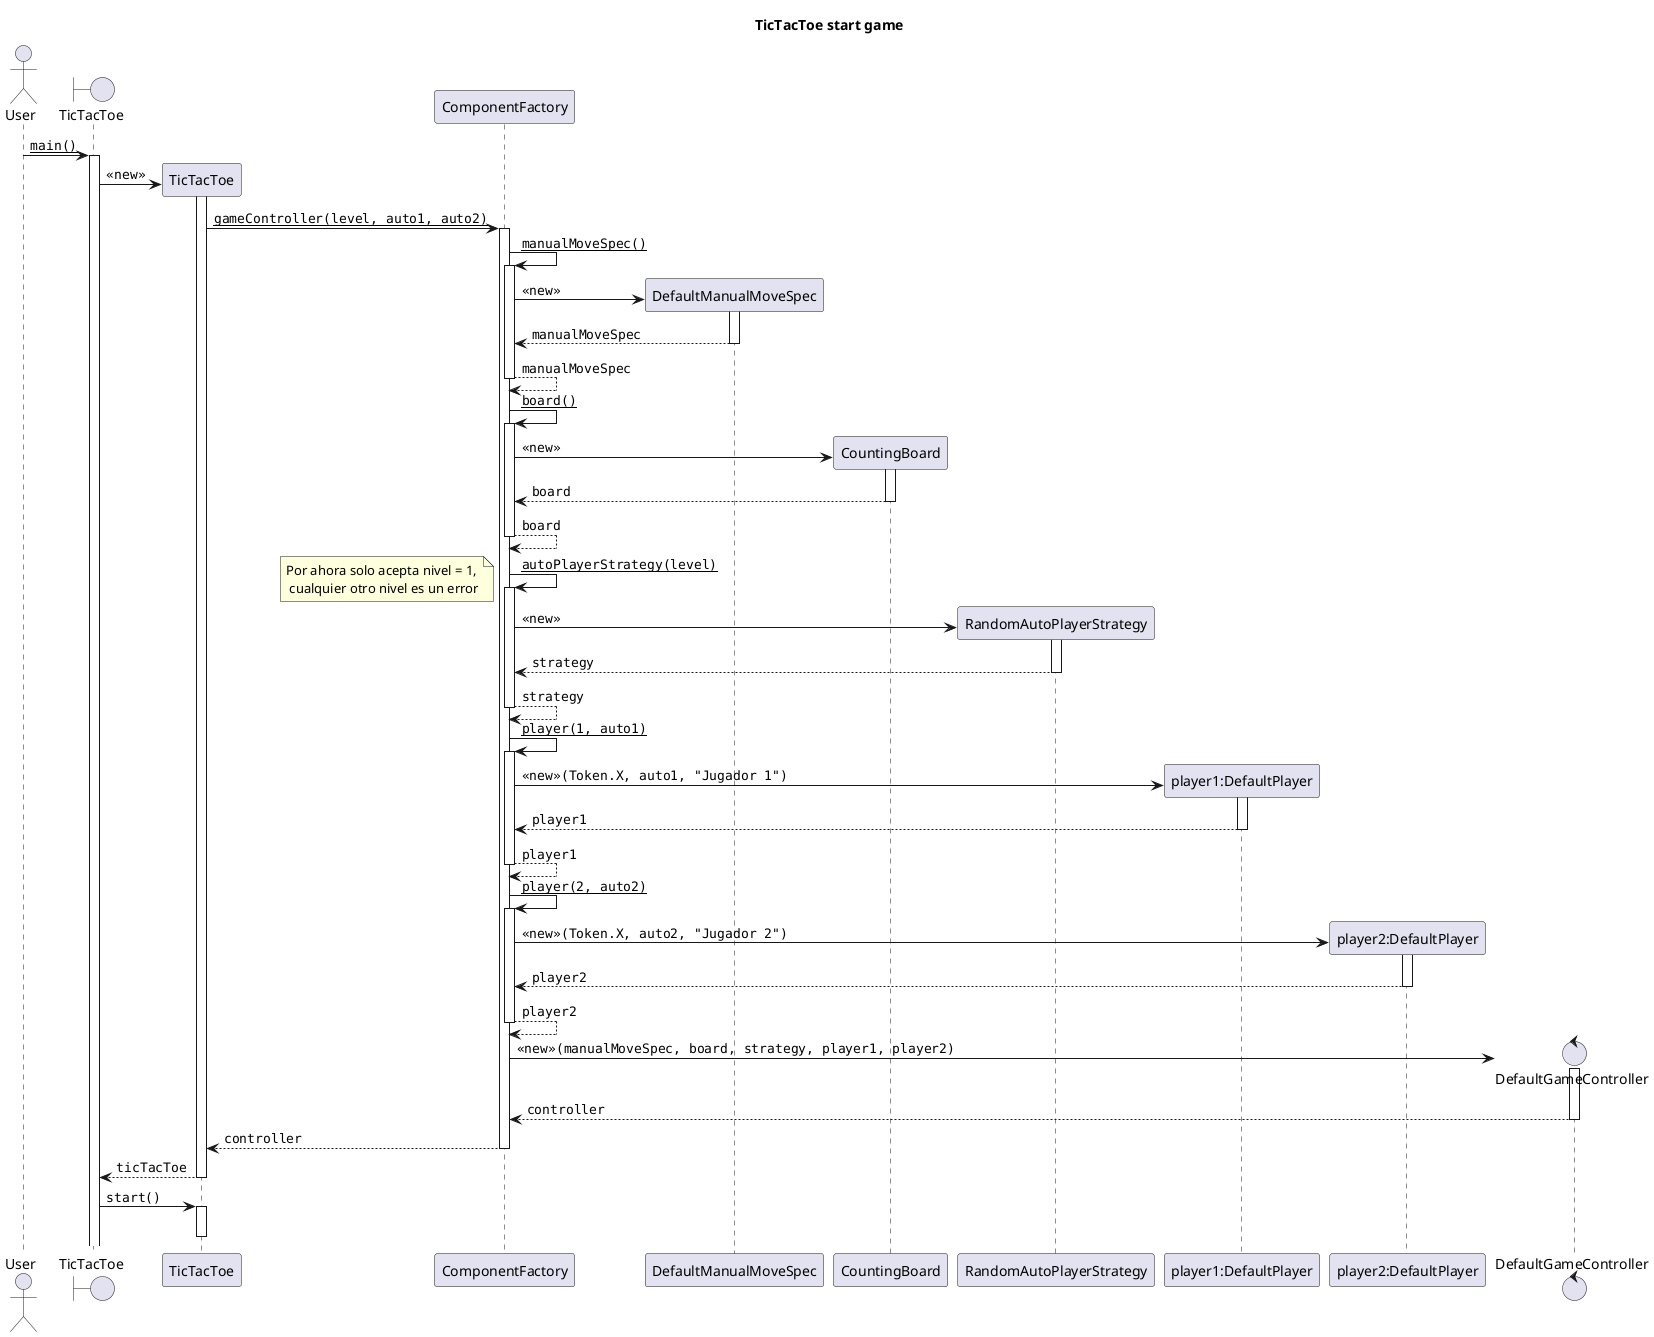 @startuml

title "TicTacToe start game"

autoactivate on
actor User
boundary "TicTacToe" as Main

User -> Main : ""__main()__""
create TicTacToe
Main -> TicTacToe : ""<<new>>""
    participant ComponentFactory as Factory
    TicTacToe -> Factory: ""__gameController(level, auto1, auto2)__""
        Factory -> Factory: ""__manualMoveSpec()__""
            create DefaultManualMoveSpec
            Factory -> DefaultManualMoveSpec: ""<<new>>""
                return ""manualMoveSpec""
            return ""manualMoveSpec""

        Factory -> Factory: ""__board()__""
            create CountingBoard
            Factory -> CountingBoard: ""<<new>>""
                return ""board""
            return ""board""

        Factory -> Factory: ""__autoPlayerStrategy(level)__""
            note left : Por ahora solo acepta nivel = 1,\n cualquier otro nivel es un error
            create RandomAutoPlayerStrategy as Strategy
            Factory -> Strategy: ""<<new>>""
                return ""strategy""
            return ""strategy""

        Factory -> Factory: ""__player(1, auto1)__""
            create "player1:DefaultPlayer" as P1
            Factory -> P1: ""<<new>>(Token.X, auto1, "Jugador 1")""
                return ""player1""
            return ""player1""

        Factory -> Factory: ""__player(2, auto2)__""
            create "player2:DefaultPlayer" as P2
            Factory -> P2: ""<<new>>(Token.X, auto2, "Jugador 2")""
                return ""player2""
            return ""player2""


    create control DefaultGameController as Cx
    Factory -> Cx: ""<<new>>(manualMoveSpec, board, strategy, player1, player2)""
    return ""controller""
    return ""controller""
    return ""ticTacToe""

Main -> TicTacToe: ""start()""
deactivate TicTacToe

@enduml